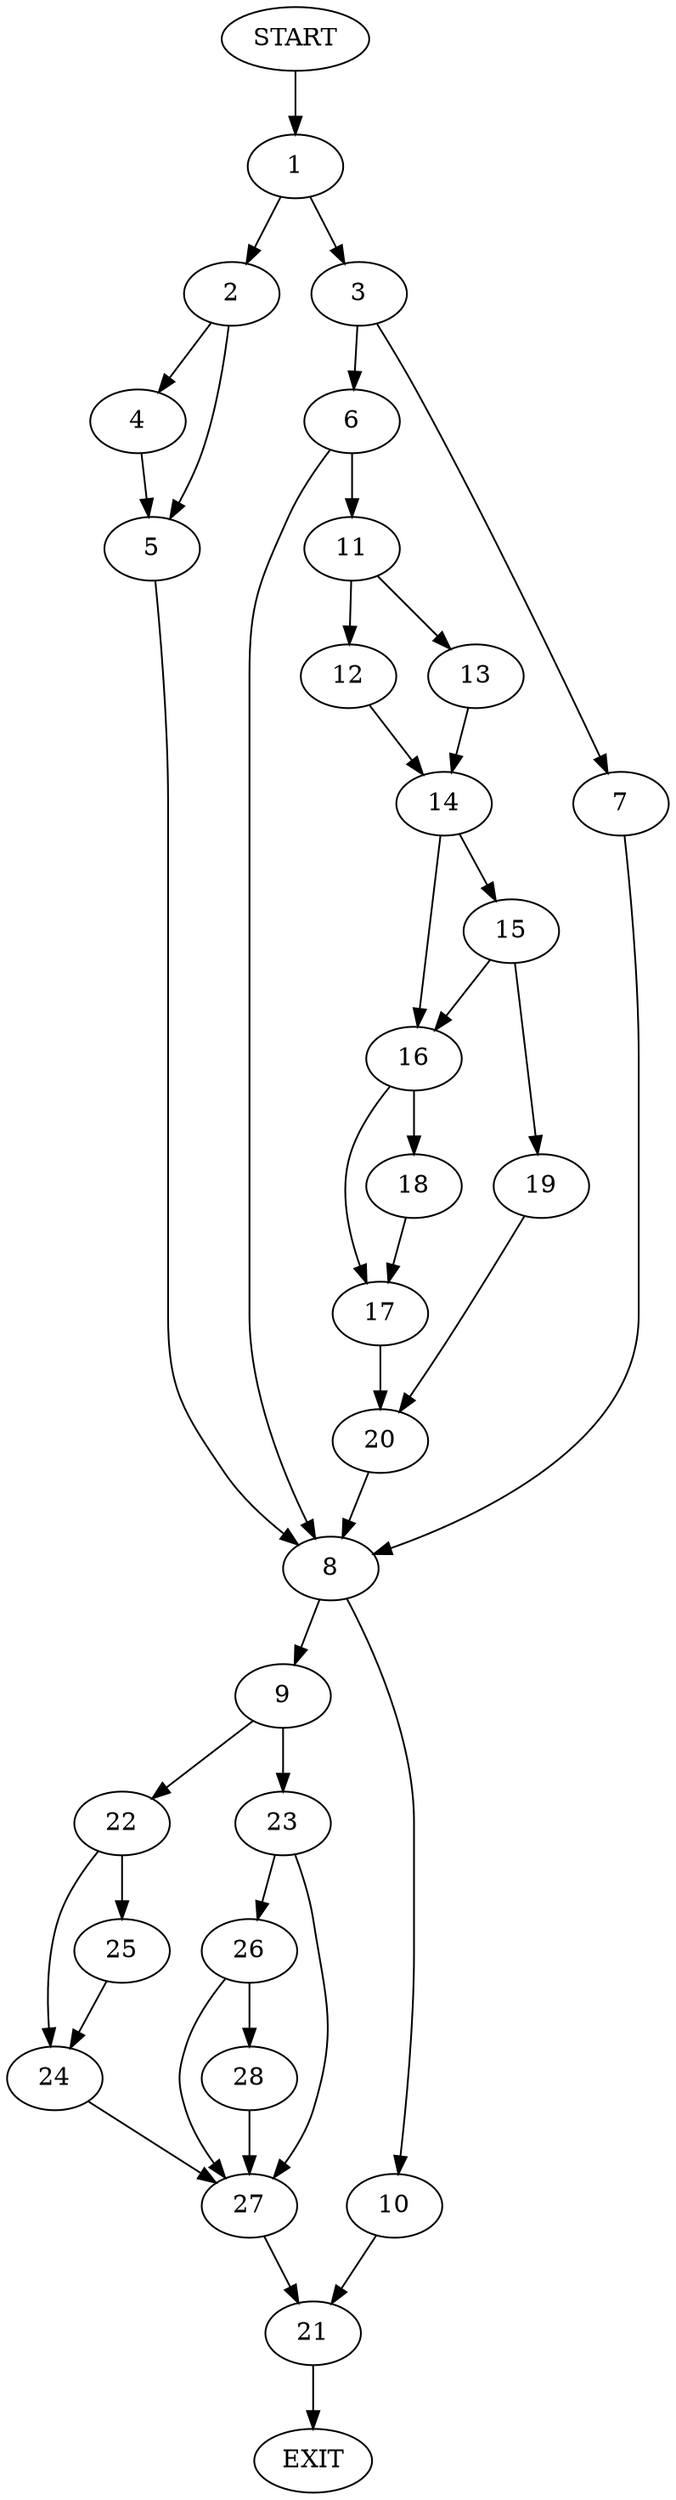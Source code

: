 digraph {
0 [label="START"]
29 [label="EXIT"]
0 -> 1
1 -> 2
1 -> 3
2 -> 4
2 -> 5
3 -> 6
3 -> 7
5 -> 8
4 -> 5
8 -> 9
8 -> 10
7 -> 8
6 -> 11
6 -> 8
11 -> 12
11 -> 13
12 -> 14
13 -> 14
14 -> 15
14 -> 16
16 -> 17
16 -> 18
15 -> 19
15 -> 16
19 -> 20
17 -> 20
18 -> 17
20 -> 8
10 -> 21
9 -> 22
9 -> 23
22 -> 24
22 -> 25
23 -> 26
23 -> 27
24 -> 27
25 -> 24
27 -> 21
26 -> 27
26 -> 28
28 -> 27
21 -> 29
}
